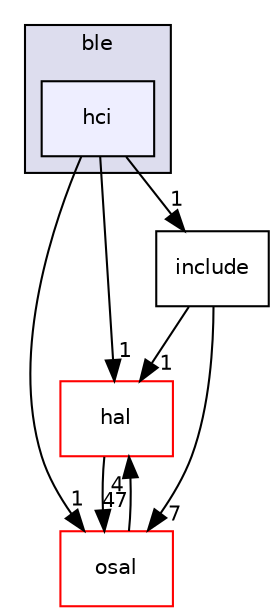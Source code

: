 digraph "C:/Work.git/ble/BLE-CC254x-1.4.0/Components/ble/hci" {
  compound=true
  node [ fontsize="10", fontname="Helvetica"];
  edge [ labelfontsize="10", labelfontname="Helvetica"];
  subgraph clusterdir_e1aac31daf66ec93c0661b06388bf615 {
    graph [ bgcolor="#ddddee", pencolor="black", label="ble" fontname="Helvetica", fontsize="10", URL="dir_e1aac31daf66ec93c0661b06388bf615.html"]
  dir_3d1860d4176a7384f5621c7922cf46db [shape=box, label="hci", style="filled", fillcolor="#eeeeff", pencolor="black", URL="dir_3d1860d4176a7384f5621c7922cf46db.html"];
  }
  dir_cee72f2caaa4e11cc73a20c481630d7d [shape=box label="hal" fillcolor="white" style="filled" color="red" URL="dir_cee72f2caaa4e11cc73a20c481630d7d.html"];
  dir_781362c2f1976cc08ba92fa142a04878 [shape=box label="osal" fillcolor="white" style="filled" color="red" URL="dir_781362c2f1976cc08ba92fa142a04878.html"];
  dir_0e6c88dc3493ee74cf5c1ff5b8323d07 [shape=box label="include" URL="dir_0e6c88dc3493ee74cf5c1ff5b8323d07.html"];
  dir_cee72f2caaa4e11cc73a20c481630d7d->dir_781362c2f1976cc08ba92fa142a04878 [headlabel="47", labeldistance=1.5 headhref="dir_000008_000034.html"];
  dir_781362c2f1976cc08ba92fa142a04878->dir_cee72f2caaa4e11cc73a20c481630d7d [headlabel="4", labeldistance=1.5 headhref="dir_000034_000008.html"];
  dir_3d1860d4176a7384f5621c7922cf46db->dir_cee72f2caaa4e11cc73a20c481630d7d [headlabel="1", labeldistance=1.5 headhref="dir_000005_000008.html"];
  dir_3d1860d4176a7384f5621c7922cf46db->dir_781362c2f1976cc08ba92fa142a04878 [headlabel="1", labeldistance=1.5 headhref="dir_000005_000034.html"];
  dir_3d1860d4176a7384f5621c7922cf46db->dir_0e6c88dc3493ee74cf5c1ff5b8323d07 [headlabel="1", labeldistance=1.5 headhref="dir_000005_000007.html"];
  dir_0e6c88dc3493ee74cf5c1ff5b8323d07->dir_cee72f2caaa4e11cc73a20c481630d7d [headlabel="1", labeldistance=1.5 headhref="dir_000007_000008.html"];
  dir_0e6c88dc3493ee74cf5c1ff5b8323d07->dir_781362c2f1976cc08ba92fa142a04878 [headlabel="7", labeldistance=1.5 headhref="dir_000007_000034.html"];
}
